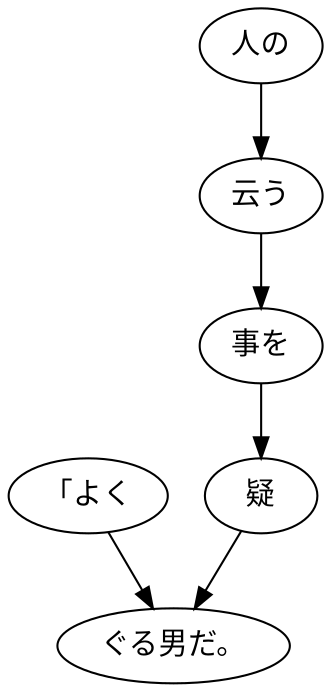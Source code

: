 digraph graph2558 {
	node0 [label="「よく"];
	node1 [label="人の"];
	node2 [label="云う"];
	node3 [label="事を"];
	node4 [label="疑"];
	node5 [label="ぐる男だ。"];
	node0 -> node5;
	node1 -> node2;
	node2 -> node3;
	node3 -> node4;
	node4 -> node5;
}
